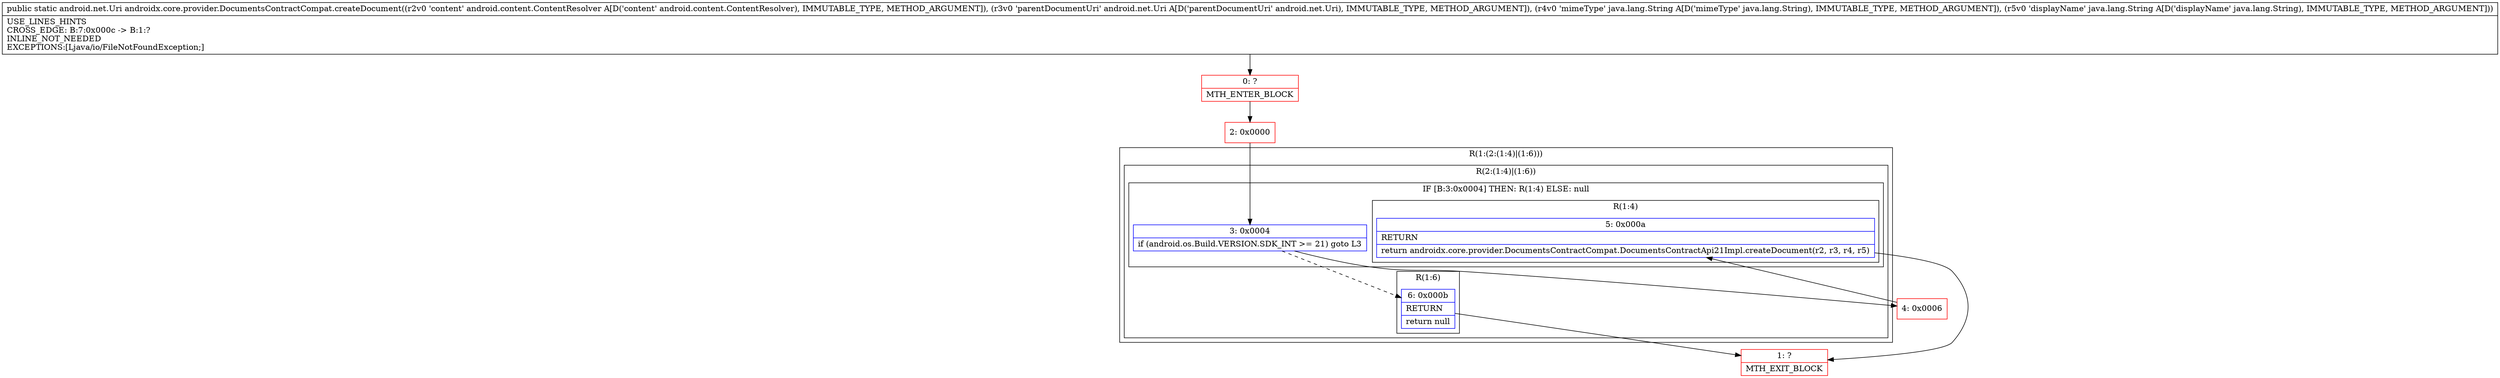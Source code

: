 digraph "CFG forandroidx.core.provider.DocumentsContractCompat.createDocument(Landroid\/content\/ContentResolver;Landroid\/net\/Uri;Ljava\/lang\/String;Ljava\/lang\/String;)Landroid\/net\/Uri;" {
subgraph cluster_Region_2019655664 {
label = "R(1:(2:(1:4)|(1:6)))";
node [shape=record,color=blue];
subgraph cluster_Region_259096161 {
label = "R(2:(1:4)|(1:6))";
node [shape=record,color=blue];
subgraph cluster_IfRegion_2082563730 {
label = "IF [B:3:0x0004] THEN: R(1:4) ELSE: null";
node [shape=record,color=blue];
Node_3 [shape=record,label="{3\:\ 0x0004|if (android.os.Build.VERSION.SDK_INT \>= 21) goto L3\l}"];
subgraph cluster_Region_1616120537 {
label = "R(1:4)";
node [shape=record,color=blue];
Node_5 [shape=record,label="{5\:\ 0x000a|RETURN\l|return androidx.core.provider.DocumentsContractCompat.DocumentsContractApi21Impl.createDocument(r2, r3, r4, r5)\l}"];
}
}
subgraph cluster_Region_330917852 {
label = "R(1:6)";
node [shape=record,color=blue];
Node_6 [shape=record,label="{6\:\ 0x000b|RETURN\l|return null\l}"];
}
}
}
Node_0 [shape=record,color=red,label="{0\:\ ?|MTH_ENTER_BLOCK\l}"];
Node_2 [shape=record,color=red,label="{2\:\ 0x0000}"];
Node_4 [shape=record,color=red,label="{4\:\ 0x0006}"];
Node_1 [shape=record,color=red,label="{1\:\ ?|MTH_EXIT_BLOCK\l}"];
MethodNode[shape=record,label="{public static android.net.Uri androidx.core.provider.DocumentsContractCompat.createDocument((r2v0 'content' android.content.ContentResolver A[D('content' android.content.ContentResolver), IMMUTABLE_TYPE, METHOD_ARGUMENT]), (r3v0 'parentDocumentUri' android.net.Uri A[D('parentDocumentUri' android.net.Uri), IMMUTABLE_TYPE, METHOD_ARGUMENT]), (r4v0 'mimeType' java.lang.String A[D('mimeType' java.lang.String), IMMUTABLE_TYPE, METHOD_ARGUMENT]), (r5v0 'displayName' java.lang.String A[D('displayName' java.lang.String), IMMUTABLE_TYPE, METHOD_ARGUMENT]))  | USE_LINES_HINTS\lCROSS_EDGE: B:7:0x000c \-\> B:1:?\lINLINE_NOT_NEEDED\lEXCEPTIONS:[Ljava\/io\/FileNotFoundException;]\l}"];
MethodNode -> Node_0;Node_3 -> Node_4;
Node_3 -> Node_6[style=dashed];
Node_5 -> Node_1;
Node_6 -> Node_1;
Node_0 -> Node_2;
Node_2 -> Node_3;
Node_4 -> Node_5;
}

